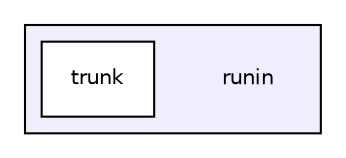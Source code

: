 digraph "/home/matyi/2016_aradi_wpcd/runin" {
  compound=true
  node [ fontsize="10", fontname="Helvetica"];
  edge [ labelfontsize="10", labelfontname="Helvetica"];
  subgraph clusterdir_5b578c88fa614d6d0863a4ad17d41e14 {
    graph [ bgcolor="#eeeeff", pencolor="black", label="" URL="dir_5b578c88fa614d6d0863a4ad17d41e14.html"];
    dir_5b578c88fa614d6d0863a4ad17d41e14 [shape=plaintext label="runin"];
    dir_4c48c30f92ccedd79444b9459e1fb0b1 [shape=box label="trunk" color="black" fillcolor="white" style="filled" URL="dir_4c48c30f92ccedd79444b9459e1fb0b1.html"];
  }
}
